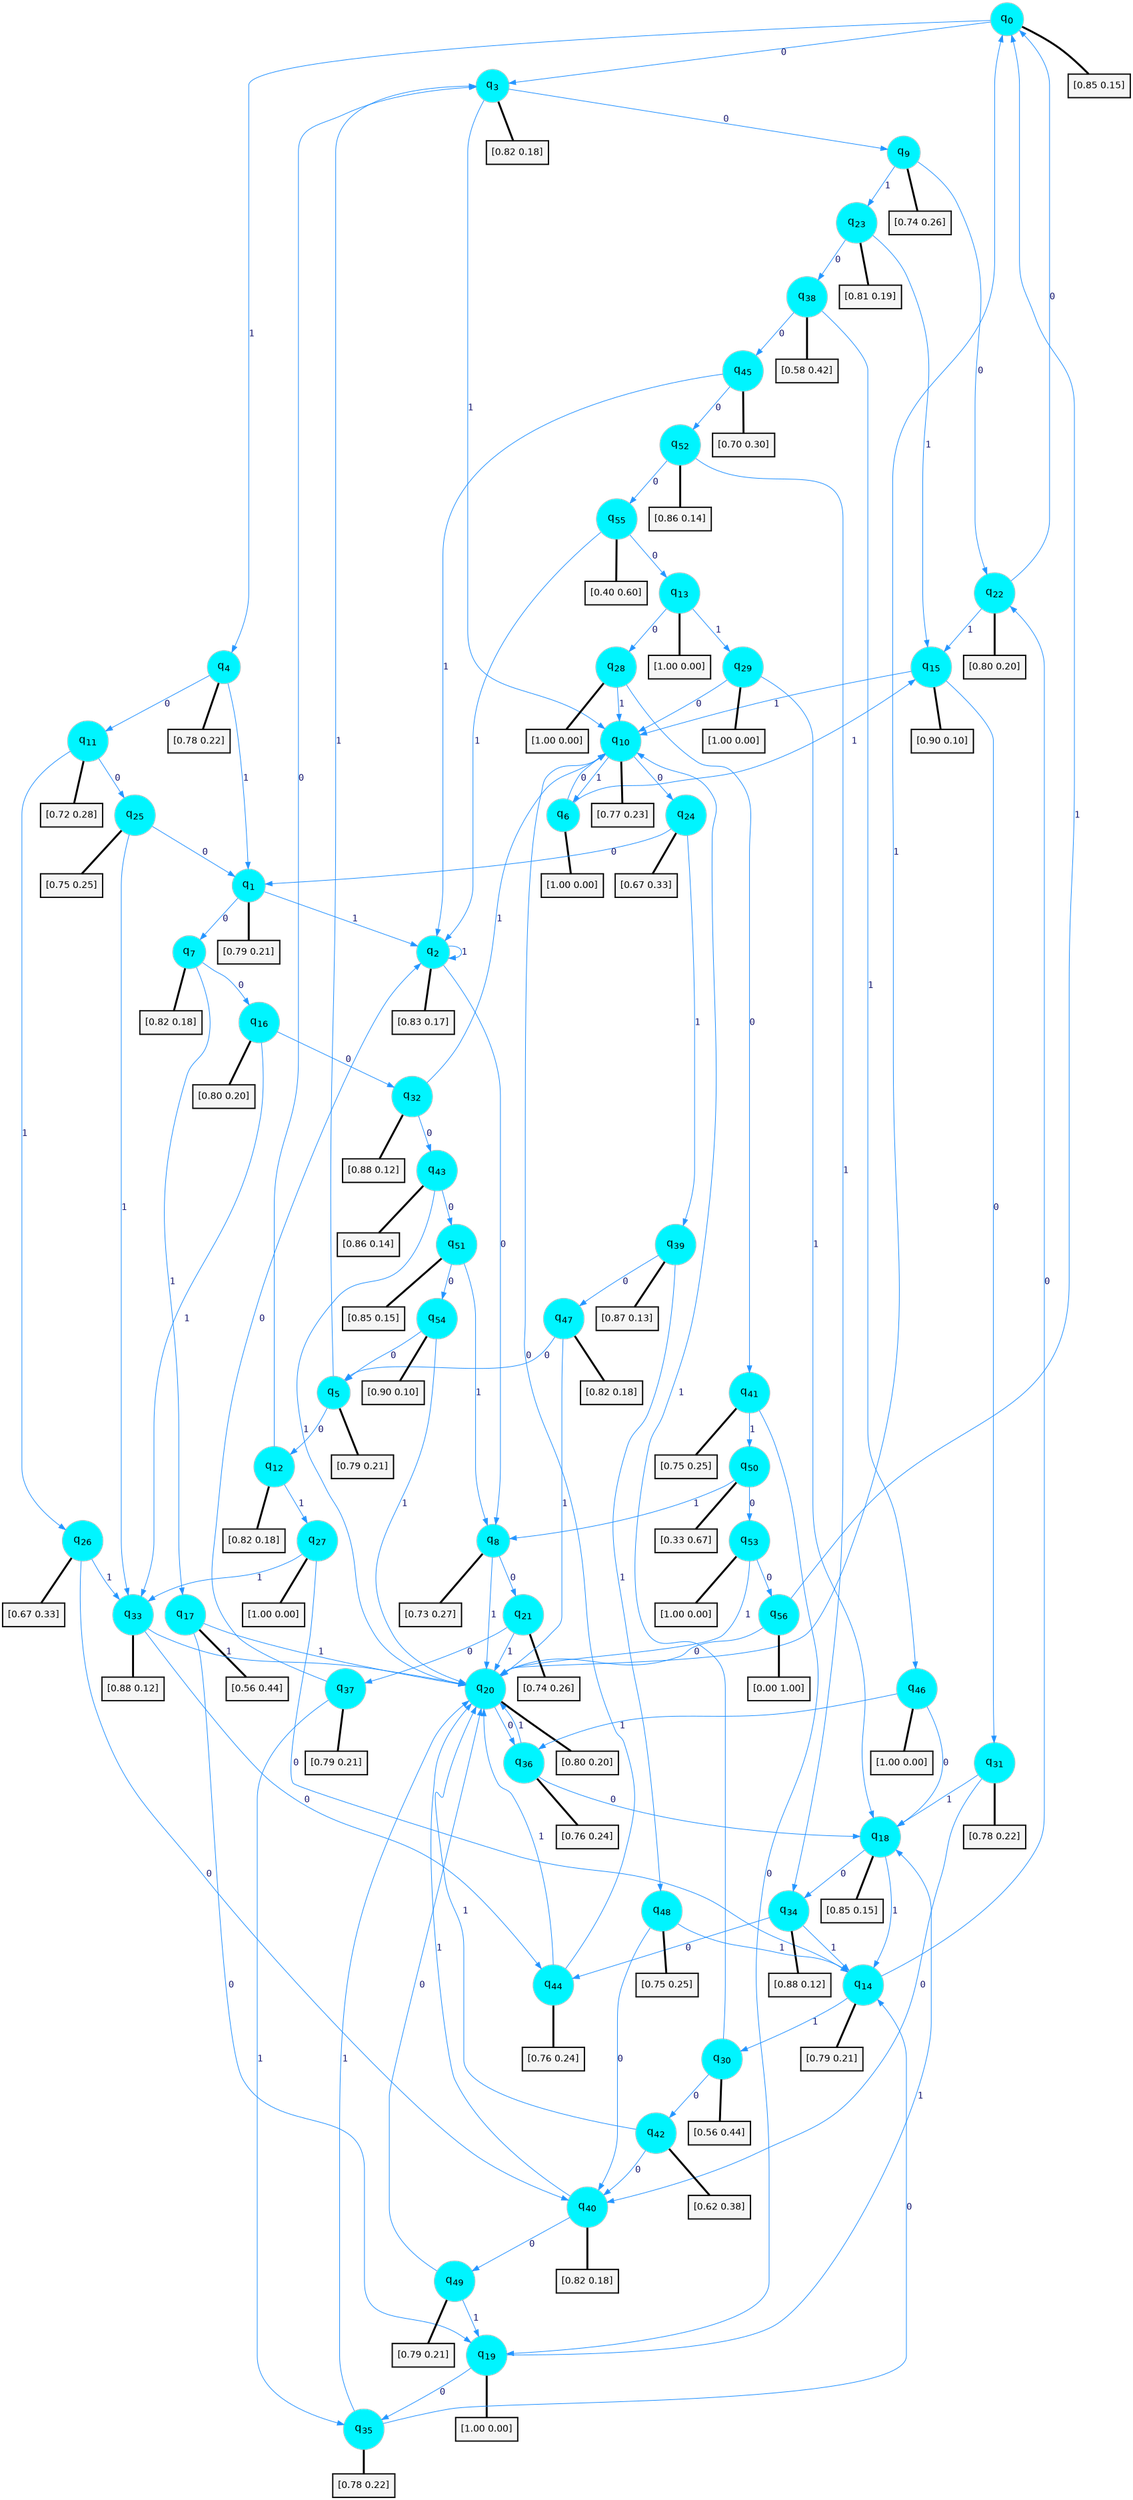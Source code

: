 digraph G {
graph [
bgcolor=transparent, dpi=300, rankdir=TD, size="40,25"];
node [
color=gray, fillcolor=turquoise1, fontcolor=black, fontname=Helvetica, fontsize=16, fontweight=bold, shape=circle, style=filled];
edge [
arrowsize=1, color=dodgerblue1, fontcolor=midnightblue, fontname=courier, fontweight=bold, penwidth=1, style=solid, weight=20];
0[label=<q<SUB>0</SUB>>];
1[label=<q<SUB>1</SUB>>];
2[label=<q<SUB>2</SUB>>];
3[label=<q<SUB>3</SUB>>];
4[label=<q<SUB>4</SUB>>];
5[label=<q<SUB>5</SUB>>];
6[label=<q<SUB>6</SUB>>];
7[label=<q<SUB>7</SUB>>];
8[label=<q<SUB>8</SUB>>];
9[label=<q<SUB>9</SUB>>];
10[label=<q<SUB>10</SUB>>];
11[label=<q<SUB>11</SUB>>];
12[label=<q<SUB>12</SUB>>];
13[label=<q<SUB>13</SUB>>];
14[label=<q<SUB>14</SUB>>];
15[label=<q<SUB>15</SUB>>];
16[label=<q<SUB>16</SUB>>];
17[label=<q<SUB>17</SUB>>];
18[label=<q<SUB>18</SUB>>];
19[label=<q<SUB>19</SUB>>];
20[label=<q<SUB>20</SUB>>];
21[label=<q<SUB>21</SUB>>];
22[label=<q<SUB>22</SUB>>];
23[label=<q<SUB>23</SUB>>];
24[label=<q<SUB>24</SUB>>];
25[label=<q<SUB>25</SUB>>];
26[label=<q<SUB>26</SUB>>];
27[label=<q<SUB>27</SUB>>];
28[label=<q<SUB>28</SUB>>];
29[label=<q<SUB>29</SUB>>];
30[label=<q<SUB>30</SUB>>];
31[label=<q<SUB>31</SUB>>];
32[label=<q<SUB>32</SUB>>];
33[label=<q<SUB>33</SUB>>];
34[label=<q<SUB>34</SUB>>];
35[label=<q<SUB>35</SUB>>];
36[label=<q<SUB>36</SUB>>];
37[label=<q<SUB>37</SUB>>];
38[label=<q<SUB>38</SUB>>];
39[label=<q<SUB>39</SUB>>];
40[label=<q<SUB>40</SUB>>];
41[label=<q<SUB>41</SUB>>];
42[label=<q<SUB>42</SUB>>];
43[label=<q<SUB>43</SUB>>];
44[label=<q<SUB>44</SUB>>];
45[label=<q<SUB>45</SUB>>];
46[label=<q<SUB>46</SUB>>];
47[label=<q<SUB>47</SUB>>];
48[label=<q<SUB>48</SUB>>];
49[label=<q<SUB>49</SUB>>];
50[label=<q<SUB>50</SUB>>];
51[label=<q<SUB>51</SUB>>];
52[label=<q<SUB>52</SUB>>];
53[label=<q<SUB>53</SUB>>];
54[label=<q<SUB>54</SUB>>];
55[label=<q<SUB>55</SUB>>];
56[label=<q<SUB>56</SUB>>];
57[label="[0.85 0.15]", shape=box,fontcolor=black, fontname=Helvetica, fontsize=14, penwidth=2, fillcolor=whitesmoke,color=black];
58[label="[0.79 0.21]", shape=box,fontcolor=black, fontname=Helvetica, fontsize=14, penwidth=2, fillcolor=whitesmoke,color=black];
59[label="[0.83 0.17]", shape=box,fontcolor=black, fontname=Helvetica, fontsize=14, penwidth=2, fillcolor=whitesmoke,color=black];
60[label="[0.82 0.18]", shape=box,fontcolor=black, fontname=Helvetica, fontsize=14, penwidth=2, fillcolor=whitesmoke,color=black];
61[label="[0.78 0.22]", shape=box,fontcolor=black, fontname=Helvetica, fontsize=14, penwidth=2, fillcolor=whitesmoke,color=black];
62[label="[0.79 0.21]", shape=box,fontcolor=black, fontname=Helvetica, fontsize=14, penwidth=2, fillcolor=whitesmoke,color=black];
63[label="[1.00 0.00]", shape=box,fontcolor=black, fontname=Helvetica, fontsize=14, penwidth=2, fillcolor=whitesmoke,color=black];
64[label="[0.82 0.18]", shape=box,fontcolor=black, fontname=Helvetica, fontsize=14, penwidth=2, fillcolor=whitesmoke,color=black];
65[label="[0.73 0.27]", shape=box,fontcolor=black, fontname=Helvetica, fontsize=14, penwidth=2, fillcolor=whitesmoke,color=black];
66[label="[0.74 0.26]", shape=box,fontcolor=black, fontname=Helvetica, fontsize=14, penwidth=2, fillcolor=whitesmoke,color=black];
67[label="[0.77 0.23]", shape=box,fontcolor=black, fontname=Helvetica, fontsize=14, penwidth=2, fillcolor=whitesmoke,color=black];
68[label="[0.72 0.28]", shape=box,fontcolor=black, fontname=Helvetica, fontsize=14, penwidth=2, fillcolor=whitesmoke,color=black];
69[label="[0.82 0.18]", shape=box,fontcolor=black, fontname=Helvetica, fontsize=14, penwidth=2, fillcolor=whitesmoke,color=black];
70[label="[1.00 0.00]", shape=box,fontcolor=black, fontname=Helvetica, fontsize=14, penwidth=2, fillcolor=whitesmoke,color=black];
71[label="[0.79 0.21]", shape=box,fontcolor=black, fontname=Helvetica, fontsize=14, penwidth=2, fillcolor=whitesmoke,color=black];
72[label="[0.90 0.10]", shape=box,fontcolor=black, fontname=Helvetica, fontsize=14, penwidth=2, fillcolor=whitesmoke,color=black];
73[label="[0.80 0.20]", shape=box,fontcolor=black, fontname=Helvetica, fontsize=14, penwidth=2, fillcolor=whitesmoke,color=black];
74[label="[0.56 0.44]", shape=box,fontcolor=black, fontname=Helvetica, fontsize=14, penwidth=2, fillcolor=whitesmoke,color=black];
75[label="[0.85 0.15]", shape=box,fontcolor=black, fontname=Helvetica, fontsize=14, penwidth=2, fillcolor=whitesmoke,color=black];
76[label="[1.00 0.00]", shape=box,fontcolor=black, fontname=Helvetica, fontsize=14, penwidth=2, fillcolor=whitesmoke,color=black];
77[label="[0.80 0.20]", shape=box,fontcolor=black, fontname=Helvetica, fontsize=14, penwidth=2, fillcolor=whitesmoke,color=black];
78[label="[0.74 0.26]", shape=box,fontcolor=black, fontname=Helvetica, fontsize=14, penwidth=2, fillcolor=whitesmoke,color=black];
79[label="[0.80 0.20]", shape=box,fontcolor=black, fontname=Helvetica, fontsize=14, penwidth=2, fillcolor=whitesmoke,color=black];
80[label="[0.81 0.19]", shape=box,fontcolor=black, fontname=Helvetica, fontsize=14, penwidth=2, fillcolor=whitesmoke,color=black];
81[label="[0.67 0.33]", shape=box,fontcolor=black, fontname=Helvetica, fontsize=14, penwidth=2, fillcolor=whitesmoke,color=black];
82[label="[0.75 0.25]", shape=box,fontcolor=black, fontname=Helvetica, fontsize=14, penwidth=2, fillcolor=whitesmoke,color=black];
83[label="[0.67 0.33]", shape=box,fontcolor=black, fontname=Helvetica, fontsize=14, penwidth=2, fillcolor=whitesmoke,color=black];
84[label="[1.00 0.00]", shape=box,fontcolor=black, fontname=Helvetica, fontsize=14, penwidth=2, fillcolor=whitesmoke,color=black];
85[label="[1.00 0.00]", shape=box,fontcolor=black, fontname=Helvetica, fontsize=14, penwidth=2, fillcolor=whitesmoke,color=black];
86[label="[1.00 0.00]", shape=box,fontcolor=black, fontname=Helvetica, fontsize=14, penwidth=2, fillcolor=whitesmoke,color=black];
87[label="[0.56 0.44]", shape=box,fontcolor=black, fontname=Helvetica, fontsize=14, penwidth=2, fillcolor=whitesmoke,color=black];
88[label="[0.78 0.22]", shape=box,fontcolor=black, fontname=Helvetica, fontsize=14, penwidth=2, fillcolor=whitesmoke,color=black];
89[label="[0.88 0.12]", shape=box,fontcolor=black, fontname=Helvetica, fontsize=14, penwidth=2, fillcolor=whitesmoke,color=black];
90[label="[0.88 0.12]", shape=box,fontcolor=black, fontname=Helvetica, fontsize=14, penwidth=2, fillcolor=whitesmoke,color=black];
91[label="[0.88 0.12]", shape=box,fontcolor=black, fontname=Helvetica, fontsize=14, penwidth=2, fillcolor=whitesmoke,color=black];
92[label="[0.78 0.22]", shape=box,fontcolor=black, fontname=Helvetica, fontsize=14, penwidth=2, fillcolor=whitesmoke,color=black];
93[label="[0.76 0.24]", shape=box,fontcolor=black, fontname=Helvetica, fontsize=14, penwidth=2, fillcolor=whitesmoke,color=black];
94[label="[0.79 0.21]", shape=box,fontcolor=black, fontname=Helvetica, fontsize=14, penwidth=2, fillcolor=whitesmoke,color=black];
95[label="[0.58 0.42]", shape=box,fontcolor=black, fontname=Helvetica, fontsize=14, penwidth=2, fillcolor=whitesmoke,color=black];
96[label="[0.87 0.13]", shape=box,fontcolor=black, fontname=Helvetica, fontsize=14, penwidth=2, fillcolor=whitesmoke,color=black];
97[label="[0.82 0.18]", shape=box,fontcolor=black, fontname=Helvetica, fontsize=14, penwidth=2, fillcolor=whitesmoke,color=black];
98[label="[0.75 0.25]", shape=box,fontcolor=black, fontname=Helvetica, fontsize=14, penwidth=2, fillcolor=whitesmoke,color=black];
99[label="[0.62 0.38]", shape=box,fontcolor=black, fontname=Helvetica, fontsize=14, penwidth=2, fillcolor=whitesmoke,color=black];
100[label="[0.86 0.14]", shape=box,fontcolor=black, fontname=Helvetica, fontsize=14, penwidth=2, fillcolor=whitesmoke,color=black];
101[label="[0.76 0.24]", shape=box,fontcolor=black, fontname=Helvetica, fontsize=14, penwidth=2, fillcolor=whitesmoke,color=black];
102[label="[0.70 0.30]", shape=box,fontcolor=black, fontname=Helvetica, fontsize=14, penwidth=2, fillcolor=whitesmoke,color=black];
103[label="[1.00 0.00]", shape=box,fontcolor=black, fontname=Helvetica, fontsize=14, penwidth=2, fillcolor=whitesmoke,color=black];
104[label="[0.82 0.18]", shape=box,fontcolor=black, fontname=Helvetica, fontsize=14, penwidth=2, fillcolor=whitesmoke,color=black];
105[label="[0.75 0.25]", shape=box,fontcolor=black, fontname=Helvetica, fontsize=14, penwidth=2, fillcolor=whitesmoke,color=black];
106[label="[0.79 0.21]", shape=box,fontcolor=black, fontname=Helvetica, fontsize=14, penwidth=2, fillcolor=whitesmoke,color=black];
107[label="[0.33 0.67]", shape=box,fontcolor=black, fontname=Helvetica, fontsize=14, penwidth=2, fillcolor=whitesmoke,color=black];
108[label="[0.85 0.15]", shape=box,fontcolor=black, fontname=Helvetica, fontsize=14, penwidth=2, fillcolor=whitesmoke,color=black];
109[label="[0.86 0.14]", shape=box,fontcolor=black, fontname=Helvetica, fontsize=14, penwidth=2, fillcolor=whitesmoke,color=black];
110[label="[1.00 0.00]", shape=box,fontcolor=black, fontname=Helvetica, fontsize=14, penwidth=2, fillcolor=whitesmoke,color=black];
111[label="[0.90 0.10]", shape=box,fontcolor=black, fontname=Helvetica, fontsize=14, penwidth=2, fillcolor=whitesmoke,color=black];
112[label="[0.40 0.60]", shape=box,fontcolor=black, fontname=Helvetica, fontsize=14, penwidth=2, fillcolor=whitesmoke,color=black];
113[label="[0.00 1.00]", shape=box,fontcolor=black, fontname=Helvetica, fontsize=14, penwidth=2, fillcolor=whitesmoke,color=black];
0->3 [label=0];
0->4 [label=1];
0->57 [arrowhead=none, penwidth=3,color=black];
1->7 [label=0];
1->2 [label=1];
1->58 [arrowhead=none, penwidth=3,color=black];
2->8 [label=0];
2->2 [label=1];
2->59 [arrowhead=none, penwidth=3,color=black];
3->9 [label=0];
3->10 [label=1];
3->60 [arrowhead=none, penwidth=3,color=black];
4->11 [label=0];
4->1 [label=1];
4->61 [arrowhead=none, penwidth=3,color=black];
5->12 [label=0];
5->3 [label=1];
5->62 [arrowhead=none, penwidth=3,color=black];
6->10 [label=0];
6->15 [label=1];
6->63 [arrowhead=none, penwidth=3,color=black];
7->16 [label=0];
7->17 [label=1];
7->64 [arrowhead=none, penwidth=3,color=black];
8->21 [label=0];
8->20 [label=1];
8->65 [arrowhead=none, penwidth=3,color=black];
9->22 [label=0];
9->23 [label=1];
9->66 [arrowhead=none, penwidth=3,color=black];
10->24 [label=0];
10->6 [label=1];
10->67 [arrowhead=none, penwidth=3,color=black];
11->25 [label=0];
11->26 [label=1];
11->68 [arrowhead=none, penwidth=3,color=black];
12->3 [label=0];
12->27 [label=1];
12->69 [arrowhead=none, penwidth=3,color=black];
13->28 [label=0];
13->29 [label=1];
13->70 [arrowhead=none, penwidth=3,color=black];
14->22 [label=0];
14->30 [label=1];
14->71 [arrowhead=none, penwidth=3,color=black];
15->31 [label=0];
15->10 [label=1];
15->72 [arrowhead=none, penwidth=3,color=black];
16->32 [label=0];
16->33 [label=1];
16->73 [arrowhead=none, penwidth=3,color=black];
17->19 [label=0];
17->20 [label=1];
17->74 [arrowhead=none, penwidth=3,color=black];
18->34 [label=0];
18->14 [label=1];
18->75 [arrowhead=none, penwidth=3,color=black];
19->35 [label=0];
19->18 [label=1];
19->76 [arrowhead=none, penwidth=3,color=black];
20->36 [label=0];
20->0 [label=1];
20->77 [arrowhead=none, penwidth=3,color=black];
21->37 [label=0];
21->20 [label=1];
21->78 [arrowhead=none, penwidth=3,color=black];
22->0 [label=0];
22->15 [label=1];
22->79 [arrowhead=none, penwidth=3,color=black];
23->38 [label=0];
23->15 [label=1];
23->80 [arrowhead=none, penwidth=3,color=black];
24->1 [label=0];
24->39 [label=1];
24->81 [arrowhead=none, penwidth=3,color=black];
25->1 [label=0];
25->33 [label=1];
25->82 [arrowhead=none, penwidth=3,color=black];
26->40 [label=0];
26->33 [label=1];
26->83 [arrowhead=none, penwidth=3,color=black];
27->14 [label=0];
27->33 [label=1];
27->84 [arrowhead=none, penwidth=3,color=black];
28->41 [label=0];
28->10 [label=1];
28->85 [arrowhead=none, penwidth=3,color=black];
29->10 [label=0];
29->18 [label=1];
29->86 [arrowhead=none, penwidth=3,color=black];
30->42 [label=0];
30->10 [label=1];
30->87 [arrowhead=none, penwidth=3,color=black];
31->40 [label=0];
31->18 [label=1];
31->88 [arrowhead=none, penwidth=3,color=black];
32->43 [label=0];
32->10 [label=1];
32->89 [arrowhead=none, penwidth=3,color=black];
33->44 [label=0];
33->20 [label=1];
33->90 [arrowhead=none, penwidth=3,color=black];
34->44 [label=0];
34->14 [label=1];
34->91 [arrowhead=none, penwidth=3,color=black];
35->14 [label=0];
35->20 [label=1];
35->92 [arrowhead=none, penwidth=3,color=black];
36->18 [label=0];
36->20 [label=1];
36->93 [arrowhead=none, penwidth=3,color=black];
37->2 [label=0];
37->35 [label=1];
37->94 [arrowhead=none, penwidth=3,color=black];
38->45 [label=0];
38->46 [label=1];
38->95 [arrowhead=none, penwidth=3,color=black];
39->47 [label=0];
39->48 [label=1];
39->96 [arrowhead=none, penwidth=3,color=black];
40->49 [label=0];
40->20 [label=1];
40->97 [arrowhead=none, penwidth=3,color=black];
41->19 [label=0];
41->50 [label=1];
41->98 [arrowhead=none, penwidth=3,color=black];
42->40 [label=0];
42->20 [label=1];
42->99 [arrowhead=none, penwidth=3,color=black];
43->51 [label=0];
43->20 [label=1];
43->100 [arrowhead=none, penwidth=3,color=black];
44->10 [label=0];
44->20 [label=1];
44->101 [arrowhead=none, penwidth=3,color=black];
45->52 [label=0];
45->2 [label=1];
45->102 [arrowhead=none, penwidth=3,color=black];
46->18 [label=0];
46->36 [label=1];
46->103 [arrowhead=none, penwidth=3,color=black];
47->5 [label=0];
47->20 [label=1];
47->104 [arrowhead=none, penwidth=3,color=black];
48->40 [label=0];
48->14 [label=1];
48->105 [arrowhead=none, penwidth=3,color=black];
49->20 [label=0];
49->19 [label=1];
49->106 [arrowhead=none, penwidth=3,color=black];
50->53 [label=0];
50->8 [label=1];
50->107 [arrowhead=none, penwidth=3,color=black];
51->54 [label=0];
51->8 [label=1];
51->108 [arrowhead=none, penwidth=3,color=black];
52->55 [label=0];
52->34 [label=1];
52->109 [arrowhead=none, penwidth=3,color=black];
53->56 [label=0];
53->20 [label=1];
53->110 [arrowhead=none, penwidth=3,color=black];
54->5 [label=0];
54->20 [label=1];
54->111 [arrowhead=none, penwidth=3,color=black];
55->13 [label=0];
55->2 [label=1];
55->112 [arrowhead=none, penwidth=3,color=black];
56->20 [label=0];
56->0 [label=1];
56->113 [arrowhead=none, penwidth=3,color=black];
}
